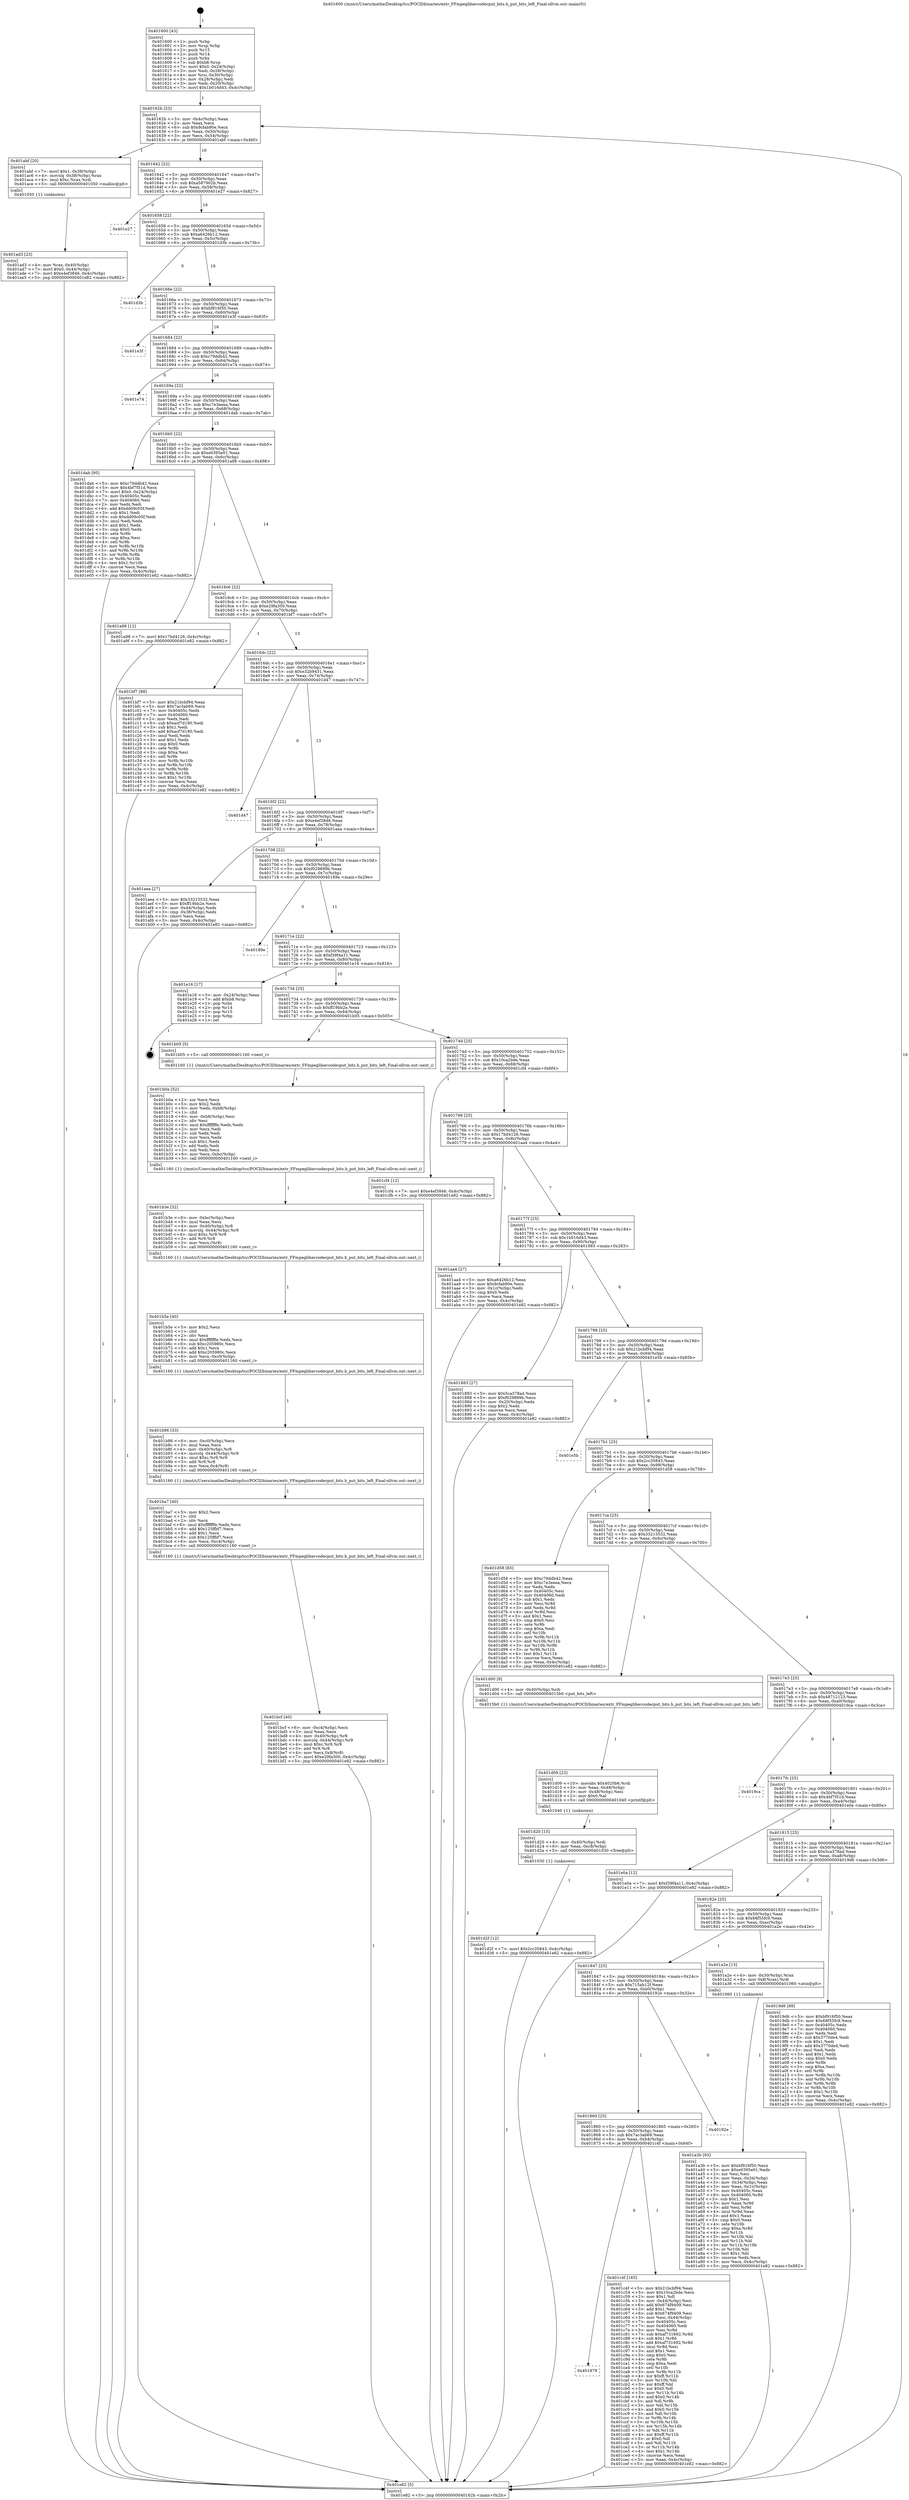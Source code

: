 digraph "0x401600" {
  label = "0x401600 (/mnt/c/Users/mathe/Desktop/tcc/POCII/binaries/extr_FFmpeglibavcodecput_bits.h_put_bits_left_Final-ollvm.out::main(0))"
  labelloc = "t"
  node[shape=record]

  Entry [label="",width=0.3,height=0.3,shape=circle,fillcolor=black,style=filled]
  "0x40162b" [label="{
     0x40162b [23]\l
     | [instrs]\l
     &nbsp;&nbsp;0x40162b \<+3\>: mov -0x4c(%rbp),%eax\l
     &nbsp;&nbsp;0x40162e \<+2\>: mov %eax,%ecx\l
     &nbsp;&nbsp;0x401630 \<+6\>: sub $0x9cfab90e,%ecx\l
     &nbsp;&nbsp;0x401636 \<+3\>: mov %eax,-0x50(%rbp)\l
     &nbsp;&nbsp;0x401639 \<+3\>: mov %ecx,-0x54(%rbp)\l
     &nbsp;&nbsp;0x40163c \<+6\>: je 0000000000401abf \<main+0x4bf\>\l
  }"]
  "0x401abf" [label="{
     0x401abf [20]\l
     | [instrs]\l
     &nbsp;&nbsp;0x401abf \<+7\>: movl $0x1,-0x38(%rbp)\l
     &nbsp;&nbsp;0x401ac6 \<+4\>: movslq -0x38(%rbp),%rax\l
     &nbsp;&nbsp;0x401aca \<+4\>: imul $0xc,%rax,%rdi\l
     &nbsp;&nbsp;0x401ace \<+5\>: call 0000000000401050 \<malloc@plt\>\l
     | [calls]\l
     &nbsp;&nbsp;0x401050 \{1\} (unknown)\l
  }"]
  "0x401642" [label="{
     0x401642 [22]\l
     | [instrs]\l
     &nbsp;&nbsp;0x401642 \<+5\>: jmp 0000000000401647 \<main+0x47\>\l
     &nbsp;&nbsp;0x401647 \<+3\>: mov -0x50(%rbp),%eax\l
     &nbsp;&nbsp;0x40164a \<+5\>: sub $0xa587902b,%eax\l
     &nbsp;&nbsp;0x40164f \<+3\>: mov %eax,-0x58(%rbp)\l
     &nbsp;&nbsp;0x401652 \<+6\>: je 0000000000401e27 \<main+0x827\>\l
  }"]
  Exit [label="",width=0.3,height=0.3,shape=circle,fillcolor=black,style=filled,peripheries=2]
  "0x401e27" [label="{
     0x401e27\l
  }", style=dashed]
  "0x401658" [label="{
     0x401658 [22]\l
     | [instrs]\l
     &nbsp;&nbsp;0x401658 \<+5\>: jmp 000000000040165d \<main+0x5d\>\l
     &nbsp;&nbsp;0x40165d \<+3\>: mov -0x50(%rbp),%eax\l
     &nbsp;&nbsp;0x401660 \<+5\>: sub $0xa6426b12,%eax\l
     &nbsp;&nbsp;0x401665 \<+3\>: mov %eax,-0x5c(%rbp)\l
     &nbsp;&nbsp;0x401668 \<+6\>: je 0000000000401d3b \<main+0x73b\>\l
  }"]
  "0x401d2f" [label="{
     0x401d2f [12]\l
     | [instrs]\l
     &nbsp;&nbsp;0x401d2f \<+7\>: movl $0x2cc35843,-0x4c(%rbp)\l
     &nbsp;&nbsp;0x401d36 \<+5\>: jmp 0000000000401e82 \<main+0x882\>\l
  }"]
  "0x401d3b" [label="{
     0x401d3b\l
  }", style=dashed]
  "0x40166e" [label="{
     0x40166e [22]\l
     | [instrs]\l
     &nbsp;&nbsp;0x40166e \<+5\>: jmp 0000000000401673 \<main+0x73\>\l
     &nbsp;&nbsp;0x401673 \<+3\>: mov -0x50(%rbp),%eax\l
     &nbsp;&nbsp;0x401676 \<+5\>: sub $0xbf916f50,%eax\l
     &nbsp;&nbsp;0x40167b \<+3\>: mov %eax,-0x60(%rbp)\l
     &nbsp;&nbsp;0x40167e \<+6\>: je 0000000000401e3f \<main+0x83f\>\l
  }"]
  "0x401d20" [label="{
     0x401d20 [15]\l
     | [instrs]\l
     &nbsp;&nbsp;0x401d20 \<+4\>: mov -0x40(%rbp),%rdi\l
     &nbsp;&nbsp;0x401d24 \<+6\>: mov %eax,-0xc8(%rbp)\l
     &nbsp;&nbsp;0x401d2a \<+5\>: call 0000000000401030 \<free@plt\>\l
     | [calls]\l
     &nbsp;&nbsp;0x401030 \{1\} (unknown)\l
  }"]
  "0x401e3f" [label="{
     0x401e3f\l
  }", style=dashed]
  "0x401684" [label="{
     0x401684 [22]\l
     | [instrs]\l
     &nbsp;&nbsp;0x401684 \<+5\>: jmp 0000000000401689 \<main+0x89\>\l
     &nbsp;&nbsp;0x401689 \<+3\>: mov -0x50(%rbp),%eax\l
     &nbsp;&nbsp;0x40168c \<+5\>: sub $0xc79ddb42,%eax\l
     &nbsp;&nbsp;0x401691 \<+3\>: mov %eax,-0x64(%rbp)\l
     &nbsp;&nbsp;0x401694 \<+6\>: je 0000000000401e74 \<main+0x874\>\l
  }"]
  "0x401d09" [label="{
     0x401d09 [23]\l
     | [instrs]\l
     &nbsp;&nbsp;0x401d09 \<+10\>: movabs $0x4020b6,%rdi\l
     &nbsp;&nbsp;0x401d13 \<+3\>: mov %eax,-0x48(%rbp)\l
     &nbsp;&nbsp;0x401d16 \<+3\>: mov -0x48(%rbp),%esi\l
     &nbsp;&nbsp;0x401d19 \<+2\>: mov $0x0,%al\l
     &nbsp;&nbsp;0x401d1b \<+5\>: call 0000000000401040 \<printf@plt\>\l
     | [calls]\l
     &nbsp;&nbsp;0x401040 \{1\} (unknown)\l
  }"]
  "0x401e74" [label="{
     0x401e74\l
  }", style=dashed]
  "0x40169a" [label="{
     0x40169a [22]\l
     | [instrs]\l
     &nbsp;&nbsp;0x40169a \<+5\>: jmp 000000000040169f \<main+0x9f\>\l
     &nbsp;&nbsp;0x40169f \<+3\>: mov -0x50(%rbp),%eax\l
     &nbsp;&nbsp;0x4016a2 \<+5\>: sub $0xc7e3eeea,%eax\l
     &nbsp;&nbsp;0x4016a7 \<+3\>: mov %eax,-0x68(%rbp)\l
     &nbsp;&nbsp;0x4016aa \<+6\>: je 0000000000401dab \<main+0x7ab\>\l
  }"]
  "0x401879" [label="{
     0x401879\l
  }", style=dashed]
  "0x401dab" [label="{
     0x401dab [95]\l
     | [instrs]\l
     &nbsp;&nbsp;0x401dab \<+5\>: mov $0xc79ddb42,%eax\l
     &nbsp;&nbsp;0x401db0 \<+5\>: mov $0x4bf7f51d,%ecx\l
     &nbsp;&nbsp;0x401db5 \<+7\>: movl $0x0,-0x24(%rbp)\l
     &nbsp;&nbsp;0x401dbc \<+7\>: mov 0x40405c,%edx\l
     &nbsp;&nbsp;0x401dc3 \<+7\>: mov 0x404060,%esi\l
     &nbsp;&nbsp;0x401dca \<+2\>: mov %edx,%edi\l
     &nbsp;&nbsp;0x401dcc \<+6\>: add $0xdd09c05f,%edi\l
     &nbsp;&nbsp;0x401dd2 \<+3\>: sub $0x1,%edi\l
     &nbsp;&nbsp;0x401dd5 \<+6\>: sub $0xdd09c05f,%edi\l
     &nbsp;&nbsp;0x401ddb \<+3\>: imul %edi,%edx\l
     &nbsp;&nbsp;0x401dde \<+3\>: and $0x1,%edx\l
     &nbsp;&nbsp;0x401de1 \<+3\>: cmp $0x0,%edx\l
     &nbsp;&nbsp;0x401de4 \<+4\>: sete %r8b\l
     &nbsp;&nbsp;0x401de8 \<+3\>: cmp $0xa,%esi\l
     &nbsp;&nbsp;0x401deb \<+4\>: setl %r9b\l
     &nbsp;&nbsp;0x401def \<+3\>: mov %r8b,%r10b\l
     &nbsp;&nbsp;0x401df2 \<+3\>: and %r9b,%r10b\l
     &nbsp;&nbsp;0x401df5 \<+3\>: xor %r9b,%r8b\l
     &nbsp;&nbsp;0x401df8 \<+3\>: or %r8b,%r10b\l
     &nbsp;&nbsp;0x401dfb \<+4\>: test $0x1,%r10b\l
     &nbsp;&nbsp;0x401dff \<+3\>: cmovne %ecx,%eax\l
     &nbsp;&nbsp;0x401e02 \<+3\>: mov %eax,-0x4c(%rbp)\l
     &nbsp;&nbsp;0x401e05 \<+5\>: jmp 0000000000401e82 \<main+0x882\>\l
  }"]
  "0x4016b0" [label="{
     0x4016b0 [22]\l
     | [instrs]\l
     &nbsp;&nbsp;0x4016b0 \<+5\>: jmp 00000000004016b5 \<main+0xb5\>\l
     &nbsp;&nbsp;0x4016b5 \<+3\>: mov -0x50(%rbp),%eax\l
     &nbsp;&nbsp;0x4016b8 \<+5\>: sub $0xe0395e01,%eax\l
     &nbsp;&nbsp;0x4016bd \<+3\>: mov %eax,-0x6c(%rbp)\l
     &nbsp;&nbsp;0x4016c0 \<+6\>: je 0000000000401a98 \<main+0x498\>\l
  }"]
  "0x401c4f" [label="{
     0x401c4f [165]\l
     | [instrs]\l
     &nbsp;&nbsp;0x401c4f \<+5\>: mov $0x21bcbf94,%eax\l
     &nbsp;&nbsp;0x401c54 \<+5\>: mov $0x10ca2bde,%ecx\l
     &nbsp;&nbsp;0x401c59 \<+2\>: mov $0x1,%dl\l
     &nbsp;&nbsp;0x401c5b \<+3\>: mov -0x44(%rbp),%esi\l
     &nbsp;&nbsp;0x401c5e \<+6\>: add $0x674f9409,%esi\l
     &nbsp;&nbsp;0x401c64 \<+3\>: add $0x1,%esi\l
     &nbsp;&nbsp;0x401c67 \<+6\>: sub $0x674f9409,%esi\l
     &nbsp;&nbsp;0x401c6d \<+3\>: mov %esi,-0x44(%rbp)\l
     &nbsp;&nbsp;0x401c70 \<+7\>: mov 0x40405c,%esi\l
     &nbsp;&nbsp;0x401c77 \<+7\>: mov 0x404060,%edi\l
     &nbsp;&nbsp;0x401c7e \<+3\>: mov %esi,%r8d\l
     &nbsp;&nbsp;0x401c81 \<+7\>: sub $0xaf731692,%r8d\l
     &nbsp;&nbsp;0x401c88 \<+4\>: sub $0x1,%r8d\l
     &nbsp;&nbsp;0x401c8c \<+7\>: add $0xaf731692,%r8d\l
     &nbsp;&nbsp;0x401c93 \<+4\>: imul %r8d,%esi\l
     &nbsp;&nbsp;0x401c97 \<+3\>: and $0x1,%esi\l
     &nbsp;&nbsp;0x401c9a \<+3\>: cmp $0x0,%esi\l
     &nbsp;&nbsp;0x401c9d \<+4\>: sete %r9b\l
     &nbsp;&nbsp;0x401ca1 \<+3\>: cmp $0xa,%edi\l
     &nbsp;&nbsp;0x401ca4 \<+4\>: setl %r10b\l
     &nbsp;&nbsp;0x401ca8 \<+3\>: mov %r9b,%r11b\l
     &nbsp;&nbsp;0x401cab \<+4\>: xor $0xff,%r11b\l
     &nbsp;&nbsp;0x401caf \<+3\>: mov %r10b,%bl\l
     &nbsp;&nbsp;0x401cb2 \<+3\>: xor $0xff,%bl\l
     &nbsp;&nbsp;0x401cb5 \<+3\>: xor $0x0,%dl\l
     &nbsp;&nbsp;0x401cb8 \<+3\>: mov %r11b,%r14b\l
     &nbsp;&nbsp;0x401cbb \<+4\>: and $0x0,%r14b\l
     &nbsp;&nbsp;0x401cbf \<+3\>: and %dl,%r9b\l
     &nbsp;&nbsp;0x401cc2 \<+3\>: mov %bl,%r15b\l
     &nbsp;&nbsp;0x401cc5 \<+4\>: and $0x0,%r15b\l
     &nbsp;&nbsp;0x401cc9 \<+3\>: and %dl,%r10b\l
     &nbsp;&nbsp;0x401ccc \<+3\>: or %r9b,%r14b\l
     &nbsp;&nbsp;0x401ccf \<+3\>: or %r10b,%r15b\l
     &nbsp;&nbsp;0x401cd2 \<+3\>: xor %r15b,%r14b\l
     &nbsp;&nbsp;0x401cd5 \<+3\>: or %bl,%r11b\l
     &nbsp;&nbsp;0x401cd8 \<+4\>: xor $0xff,%r11b\l
     &nbsp;&nbsp;0x401cdc \<+3\>: or $0x0,%dl\l
     &nbsp;&nbsp;0x401cdf \<+3\>: and %dl,%r11b\l
     &nbsp;&nbsp;0x401ce2 \<+3\>: or %r11b,%r14b\l
     &nbsp;&nbsp;0x401ce5 \<+4\>: test $0x1,%r14b\l
     &nbsp;&nbsp;0x401ce9 \<+3\>: cmovne %ecx,%eax\l
     &nbsp;&nbsp;0x401cec \<+3\>: mov %eax,-0x4c(%rbp)\l
     &nbsp;&nbsp;0x401cef \<+5\>: jmp 0000000000401e82 \<main+0x882\>\l
  }"]
  "0x401a98" [label="{
     0x401a98 [12]\l
     | [instrs]\l
     &nbsp;&nbsp;0x401a98 \<+7\>: movl $0x17bd4126,-0x4c(%rbp)\l
     &nbsp;&nbsp;0x401a9f \<+5\>: jmp 0000000000401e82 \<main+0x882\>\l
  }"]
  "0x4016c6" [label="{
     0x4016c6 [22]\l
     | [instrs]\l
     &nbsp;&nbsp;0x4016c6 \<+5\>: jmp 00000000004016cb \<main+0xcb\>\l
     &nbsp;&nbsp;0x4016cb \<+3\>: mov -0x50(%rbp),%eax\l
     &nbsp;&nbsp;0x4016ce \<+5\>: sub $0xe29fa300,%eax\l
     &nbsp;&nbsp;0x4016d3 \<+3\>: mov %eax,-0x70(%rbp)\l
     &nbsp;&nbsp;0x4016d6 \<+6\>: je 0000000000401bf7 \<main+0x5f7\>\l
  }"]
  "0x401860" [label="{
     0x401860 [25]\l
     | [instrs]\l
     &nbsp;&nbsp;0x401860 \<+5\>: jmp 0000000000401865 \<main+0x265\>\l
     &nbsp;&nbsp;0x401865 \<+3\>: mov -0x50(%rbp),%eax\l
     &nbsp;&nbsp;0x401868 \<+5\>: sub $0x7ac3ab69,%eax\l
     &nbsp;&nbsp;0x40186d \<+6\>: mov %eax,-0xb4(%rbp)\l
     &nbsp;&nbsp;0x401873 \<+6\>: je 0000000000401c4f \<main+0x64f\>\l
  }"]
  "0x401bf7" [label="{
     0x401bf7 [88]\l
     | [instrs]\l
     &nbsp;&nbsp;0x401bf7 \<+5\>: mov $0x21bcbf94,%eax\l
     &nbsp;&nbsp;0x401bfc \<+5\>: mov $0x7ac3ab69,%ecx\l
     &nbsp;&nbsp;0x401c01 \<+7\>: mov 0x40405c,%edx\l
     &nbsp;&nbsp;0x401c08 \<+7\>: mov 0x404060,%esi\l
     &nbsp;&nbsp;0x401c0f \<+2\>: mov %edx,%edi\l
     &nbsp;&nbsp;0x401c11 \<+6\>: sub $0xacf7d180,%edi\l
     &nbsp;&nbsp;0x401c17 \<+3\>: sub $0x1,%edi\l
     &nbsp;&nbsp;0x401c1a \<+6\>: add $0xacf7d180,%edi\l
     &nbsp;&nbsp;0x401c20 \<+3\>: imul %edi,%edx\l
     &nbsp;&nbsp;0x401c23 \<+3\>: and $0x1,%edx\l
     &nbsp;&nbsp;0x401c26 \<+3\>: cmp $0x0,%edx\l
     &nbsp;&nbsp;0x401c29 \<+4\>: sete %r8b\l
     &nbsp;&nbsp;0x401c2d \<+3\>: cmp $0xa,%esi\l
     &nbsp;&nbsp;0x401c30 \<+4\>: setl %r9b\l
     &nbsp;&nbsp;0x401c34 \<+3\>: mov %r8b,%r10b\l
     &nbsp;&nbsp;0x401c37 \<+3\>: and %r9b,%r10b\l
     &nbsp;&nbsp;0x401c3a \<+3\>: xor %r9b,%r8b\l
     &nbsp;&nbsp;0x401c3d \<+3\>: or %r8b,%r10b\l
     &nbsp;&nbsp;0x401c40 \<+4\>: test $0x1,%r10b\l
     &nbsp;&nbsp;0x401c44 \<+3\>: cmovne %ecx,%eax\l
     &nbsp;&nbsp;0x401c47 \<+3\>: mov %eax,-0x4c(%rbp)\l
     &nbsp;&nbsp;0x401c4a \<+5\>: jmp 0000000000401e82 \<main+0x882\>\l
  }"]
  "0x4016dc" [label="{
     0x4016dc [22]\l
     | [instrs]\l
     &nbsp;&nbsp;0x4016dc \<+5\>: jmp 00000000004016e1 \<main+0xe1\>\l
     &nbsp;&nbsp;0x4016e1 \<+3\>: mov -0x50(%rbp),%eax\l
     &nbsp;&nbsp;0x4016e4 \<+5\>: sub $0xe32b9431,%eax\l
     &nbsp;&nbsp;0x4016e9 \<+3\>: mov %eax,-0x74(%rbp)\l
     &nbsp;&nbsp;0x4016ec \<+6\>: je 0000000000401d47 \<main+0x747\>\l
  }"]
  "0x40192e" [label="{
     0x40192e\l
  }", style=dashed]
  "0x401d47" [label="{
     0x401d47\l
  }", style=dashed]
  "0x4016f2" [label="{
     0x4016f2 [22]\l
     | [instrs]\l
     &nbsp;&nbsp;0x4016f2 \<+5\>: jmp 00000000004016f7 \<main+0xf7\>\l
     &nbsp;&nbsp;0x4016f7 \<+3\>: mov -0x50(%rbp),%eax\l
     &nbsp;&nbsp;0x4016fa \<+5\>: sub $0xe4ef3846,%eax\l
     &nbsp;&nbsp;0x4016ff \<+3\>: mov %eax,-0x78(%rbp)\l
     &nbsp;&nbsp;0x401702 \<+6\>: je 0000000000401aea \<main+0x4ea\>\l
  }"]
  "0x401bcf" [label="{
     0x401bcf [40]\l
     | [instrs]\l
     &nbsp;&nbsp;0x401bcf \<+6\>: mov -0xc4(%rbp),%ecx\l
     &nbsp;&nbsp;0x401bd5 \<+3\>: imul %eax,%ecx\l
     &nbsp;&nbsp;0x401bd8 \<+4\>: mov -0x40(%rbp),%r8\l
     &nbsp;&nbsp;0x401bdc \<+4\>: movslq -0x44(%rbp),%r9\l
     &nbsp;&nbsp;0x401be0 \<+4\>: imul $0xc,%r9,%r9\l
     &nbsp;&nbsp;0x401be4 \<+3\>: add %r9,%r8\l
     &nbsp;&nbsp;0x401be7 \<+4\>: mov %ecx,0x8(%r8)\l
     &nbsp;&nbsp;0x401beb \<+7\>: movl $0xe29fa300,-0x4c(%rbp)\l
     &nbsp;&nbsp;0x401bf2 \<+5\>: jmp 0000000000401e82 \<main+0x882\>\l
  }"]
  "0x401aea" [label="{
     0x401aea [27]\l
     | [instrs]\l
     &nbsp;&nbsp;0x401aea \<+5\>: mov $0x33215532,%eax\l
     &nbsp;&nbsp;0x401aef \<+5\>: mov $0xff19bb2e,%ecx\l
     &nbsp;&nbsp;0x401af4 \<+3\>: mov -0x44(%rbp),%edx\l
     &nbsp;&nbsp;0x401af7 \<+3\>: cmp -0x38(%rbp),%edx\l
     &nbsp;&nbsp;0x401afa \<+3\>: cmovl %ecx,%eax\l
     &nbsp;&nbsp;0x401afd \<+3\>: mov %eax,-0x4c(%rbp)\l
     &nbsp;&nbsp;0x401b00 \<+5\>: jmp 0000000000401e82 \<main+0x882\>\l
  }"]
  "0x401708" [label="{
     0x401708 [22]\l
     | [instrs]\l
     &nbsp;&nbsp;0x401708 \<+5\>: jmp 000000000040170d \<main+0x10d\>\l
     &nbsp;&nbsp;0x40170d \<+3\>: mov -0x50(%rbp),%eax\l
     &nbsp;&nbsp;0x401710 \<+5\>: sub $0xf029899b,%eax\l
     &nbsp;&nbsp;0x401715 \<+3\>: mov %eax,-0x7c(%rbp)\l
     &nbsp;&nbsp;0x401718 \<+6\>: je 000000000040189e \<main+0x29e\>\l
  }"]
  "0x401ba7" [label="{
     0x401ba7 [40]\l
     | [instrs]\l
     &nbsp;&nbsp;0x401ba7 \<+5\>: mov $0x2,%ecx\l
     &nbsp;&nbsp;0x401bac \<+1\>: cltd\l
     &nbsp;&nbsp;0x401bad \<+2\>: idiv %ecx\l
     &nbsp;&nbsp;0x401baf \<+6\>: imul $0xfffffffe,%edx,%ecx\l
     &nbsp;&nbsp;0x401bb5 \<+6\>: add $0x125ffbf7,%ecx\l
     &nbsp;&nbsp;0x401bbb \<+3\>: add $0x1,%ecx\l
     &nbsp;&nbsp;0x401bbe \<+6\>: sub $0x125ffbf7,%ecx\l
     &nbsp;&nbsp;0x401bc4 \<+6\>: mov %ecx,-0xc4(%rbp)\l
     &nbsp;&nbsp;0x401bca \<+5\>: call 0000000000401160 \<next_i\>\l
     | [calls]\l
     &nbsp;&nbsp;0x401160 \{1\} (/mnt/c/Users/mathe/Desktop/tcc/POCII/binaries/extr_FFmpeglibavcodecput_bits.h_put_bits_left_Final-ollvm.out::next_i)\l
  }"]
  "0x40189e" [label="{
     0x40189e\l
  }", style=dashed]
  "0x40171e" [label="{
     0x40171e [22]\l
     | [instrs]\l
     &nbsp;&nbsp;0x40171e \<+5\>: jmp 0000000000401723 \<main+0x123\>\l
     &nbsp;&nbsp;0x401723 \<+3\>: mov -0x50(%rbp),%eax\l
     &nbsp;&nbsp;0x401726 \<+5\>: sub $0xf39f4a11,%eax\l
     &nbsp;&nbsp;0x40172b \<+3\>: mov %eax,-0x80(%rbp)\l
     &nbsp;&nbsp;0x40172e \<+6\>: je 0000000000401e16 \<main+0x816\>\l
  }"]
  "0x401b86" [label="{
     0x401b86 [33]\l
     | [instrs]\l
     &nbsp;&nbsp;0x401b86 \<+6\>: mov -0xc0(%rbp),%ecx\l
     &nbsp;&nbsp;0x401b8c \<+3\>: imul %eax,%ecx\l
     &nbsp;&nbsp;0x401b8f \<+4\>: mov -0x40(%rbp),%r8\l
     &nbsp;&nbsp;0x401b93 \<+4\>: movslq -0x44(%rbp),%r9\l
     &nbsp;&nbsp;0x401b97 \<+4\>: imul $0xc,%r9,%r9\l
     &nbsp;&nbsp;0x401b9b \<+3\>: add %r9,%r8\l
     &nbsp;&nbsp;0x401b9e \<+4\>: mov %ecx,0x4(%r8)\l
     &nbsp;&nbsp;0x401ba2 \<+5\>: call 0000000000401160 \<next_i\>\l
     | [calls]\l
     &nbsp;&nbsp;0x401160 \{1\} (/mnt/c/Users/mathe/Desktop/tcc/POCII/binaries/extr_FFmpeglibavcodecput_bits.h_put_bits_left_Final-ollvm.out::next_i)\l
  }"]
  "0x401e16" [label="{
     0x401e16 [17]\l
     | [instrs]\l
     &nbsp;&nbsp;0x401e16 \<+3\>: mov -0x24(%rbp),%eax\l
     &nbsp;&nbsp;0x401e19 \<+7\>: add $0xb8,%rsp\l
     &nbsp;&nbsp;0x401e20 \<+1\>: pop %rbx\l
     &nbsp;&nbsp;0x401e21 \<+2\>: pop %r14\l
     &nbsp;&nbsp;0x401e23 \<+2\>: pop %r15\l
     &nbsp;&nbsp;0x401e25 \<+1\>: pop %rbp\l
     &nbsp;&nbsp;0x401e26 \<+1\>: ret\l
  }"]
  "0x401734" [label="{
     0x401734 [25]\l
     | [instrs]\l
     &nbsp;&nbsp;0x401734 \<+5\>: jmp 0000000000401739 \<main+0x139\>\l
     &nbsp;&nbsp;0x401739 \<+3\>: mov -0x50(%rbp),%eax\l
     &nbsp;&nbsp;0x40173c \<+5\>: sub $0xff19bb2e,%eax\l
     &nbsp;&nbsp;0x401741 \<+6\>: mov %eax,-0x84(%rbp)\l
     &nbsp;&nbsp;0x401747 \<+6\>: je 0000000000401b05 \<main+0x505\>\l
  }"]
  "0x401b5e" [label="{
     0x401b5e [40]\l
     | [instrs]\l
     &nbsp;&nbsp;0x401b5e \<+5\>: mov $0x2,%ecx\l
     &nbsp;&nbsp;0x401b63 \<+1\>: cltd\l
     &nbsp;&nbsp;0x401b64 \<+2\>: idiv %ecx\l
     &nbsp;&nbsp;0x401b66 \<+6\>: imul $0xfffffffe,%edx,%ecx\l
     &nbsp;&nbsp;0x401b6c \<+6\>: sub $0xc205980c,%ecx\l
     &nbsp;&nbsp;0x401b72 \<+3\>: add $0x1,%ecx\l
     &nbsp;&nbsp;0x401b75 \<+6\>: add $0xc205980c,%ecx\l
     &nbsp;&nbsp;0x401b7b \<+6\>: mov %ecx,-0xc0(%rbp)\l
     &nbsp;&nbsp;0x401b81 \<+5\>: call 0000000000401160 \<next_i\>\l
     | [calls]\l
     &nbsp;&nbsp;0x401160 \{1\} (/mnt/c/Users/mathe/Desktop/tcc/POCII/binaries/extr_FFmpeglibavcodecput_bits.h_put_bits_left_Final-ollvm.out::next_i)\l
  }"]
  "0x401b05" [label="{
     0x401b05 [5]\l
     | [instrs]\l
     &nbsp;&nbsp;0x401b05 \<+5\>: call 0000000000401160 \<next_i\>\l
     | [calls]\l
     &nbsp;&nbsp;0x401160 \{1\} (/mnt/c/Users/mathe/Desktop/tcc/POCII/binaries/extr_FFmpeglibavcodecput_bits.h_put_bits_left_Final-ollvm.out::next_i)\l
  }"]
  "0x40174d" [label="{
     0x40174d [25]\l
     | [instrs]\l
     &nbsp;&nbsp;0x40174d \<+5\>: jmp 0000000000401752 \<main+0x152\>\l
     &nbsp;&nbsp;0x401752 \<+3\>: mov -0x50(%rbp),%eax\l
     &nbsp;&nbsp;0x401755 \<+5\>: sub $0x10ca2bde,%eax\l
     &nbsp;&nbsp;0x40175a \<+6\>: mov %eax,-0x88(%rbp)\l
     &nbsp;&nbsp;0x401760 \<+6\>: je 0000000000401cf4 \<main+0x6f4\>\l
  }"]
  "0x401b3e" [label="{
     0x401b3e [32]\l
     | [instrs]\l
     &nbsp;&nbsp;0x401b3e \<+6\>: mov -0xbc(%rbp),%ecx\l
     &nbsp;&nbsp;0x401b44 \<+3\>: imul %eax,%ecx\l
     &nbsp;&nbsp;0x401b47 \<+4\>: mov -0x40(%rbp),%r8\l
     &nbsp;&nbsp;0x401b4b \<+4\>: movslq -0x44(%rbp),%r9\l
     &nbsp;&nbsp;0x401b4f \<+4\>: imul $0xc,%r9,%r9\l
     &nbsp;&nbsp;0x401b53 \<+3\>: add %r9,%r8\l
     &nbsp;&nbsp;0x401b56 \<+3\>: mov %ecx,(%r8)\l
     &nbsp;&nbsp;0x401b59 \<+5\>: call 0000000000401160 \<next_i\>\l
     | [calls]\l
     &nbsp;&nbsp;0x401160 \{1\} (/mnt/c/Users/mathe/Desktop/tcc/POCII/binaries/extr_FFmpeglibavcodecput_bits.h_put_bits_left_Final-ollvm.out::next_i)\l
  }"]
  "0x401cf4" [label="{
     0x401cf4 [12]\l
     | [instrs]\l
     &nbsp;&nbsp;0x401cf4 \<+7\>: movl $0xe4ef3846,-0x4c(%rbp)\l
     &nbsp;&nbsp;0x401cfb \<+5\>: jmp 0000000000401e82 \<main+0x882\>\l
  }"]
  "0x401766" [label="{
     0x401766 [25]\l
     | [instrs]\l
     &nbsp;&nbsp;0x401766 \<+5\>: jmp 000000000040176b \<main+0x16b\>\l
     &nbsp;&nbsp;0x40176b \<+3\>: mov -0x50(%rbp),%eax\l
     &nbsp;&nbsp;0x40176e \<+5\>: sub $0x17bd4126,%eax\l
     &nbsp;&nbsp;0x401773 \<+6\>: mov %eax,-0x8c(%rbp)\l
     &nbsp;&nbsp;0x401779 \<+6\>: je 0000000000401aa4 \<main+0x4a4\>\l
  }"]
  "0x401b0a" [label="{
     0x401b0a [52]\l
     | [instrs]\l
     &nbsp;&nbsp;0x401b0a \<+2\>: xor %ecx,%ecx\l
     &nbsp;&nbsp;0x401b0c \<+5\>: mov $0x2,%edx\l
     &nbsp;&nbsp;0x401b11 \<+6\>: mov %edx,-0xb8(%rbp)\l
     &nbsp;&nbsp;0x401b17 \<+1\>: cltd\l
     &nbsp;&nbsp;0x401b18 \<+6\>: mov -0xb8(%rbp),%esi\l
     &nbsp;&nbsp;0x401b1e \<+2\>: idiv %esi\l
     &nbsp;&nbsp;0x401b20 \<+6\>: imul $0xfffffffe,%edx,%edx\l
     &nbsp;&nbsp;0x401b26 \<+2\>: mov %ecx,%edi\l
     &nbsp;&nbsp;0x401b28 \<+2\>: sub %edx,%edi\l
     &nbsp;&nbsp;0x401b2a \<+2\>: mov %ecx,%edx\l
     &nbsp;&nbsp;0x401b2c \<+3\>: sub $0x1,%edx\l
     &nbsp;&nbsp;0x401b2f \<+2\>: add %edx,%edi\l
     &nbsp;&nbsp;0x401b31 \<+2\>: sub %edi,%ecx\l
     &nbsp;&nbsp;0x401b33 \<+6\>: mov %ecx,-0xbc(%rbp)\l
     &nbsp;&nbsp;0x401b39 \<+5\>: call 0000000000401160 \<next_i\>\l
     | [calls]\l
     &nbsp;&nbsp;0x401160 \{1\} (/mnt/c/Users/mathe/Desktop/tcc/POCII/binaries/extr_FFmpeglibavcodecput_bits.h_put_bits_left_Final-ollvm.out::next_i)\l
  }"]
  "0x401aa4" [label="{
     0x401aa4 [27]\l
     | [instrs]\l
     &nbsp;&nbsp;0x401aa4 \<+5\>: mov $0xa6426b12,%eax\l
     &nbsp;&nbsp;0x401aa9 \<+5\>: mov $0x9cfab90e,%ecx\l
     &nbsp;&nbsp;0x401aae \<+3\>: mov -0x1c(%rbp),%edx\l
     &nbsp;&nbsp;0x401ab1 \<+3\>: cmp $0x0,%edx\l
     &nbsp;&nbsp;0x401ab4 \<+3\>: cmove %ecx,%eax\l
     &nbsp;&nbsp;0x401ab7 \<+3\>: mov %eax,-0x4c(%rbp)\l
     &nbsp;&nbsp;0x401aba \<+5\>: jmp 0000000000401e82 \<main+0x882\>\l
  }"]
  "0x40177f" [label="{
     0x40177f [25]\l
     | [instrs]\l
     &nbsp;&nbsp;0x40177f \<+5\>: jmp 0000000000401784 \<main+0x184\>\l
     &nbsp;&nbsp;0x401784 \<+3\>: mov -0x50(%rbp),%eax\l
     &nbsp;&nbsp;0x401787 \<+5\>: sub $0x1b016d43,%eax\l
     &nbsp;&nbsp;0x40178c \<+6\>: mov %eax,-0x90(%rbp)\l
     &nbsp;&nbsp;0x401792 \<+6\>: je 0000000000401883 \<main+0x283\>\l
  }"]
  "0x401ad3" [label="{
     0x401ad3 [23]\l
     | [instrs]\l
     &nbsp;&nbsp;0x401ad3 \<+4\>: mov %rax,-0x40(%rbp)\l
     &nbsp;&nbsp;0x401ad7 \<+7\>: movl $0x0,-0x44(%rbp)\l
     &nbsp;&nbsp;0x401ade \<+7\>: movl $0xe4ef3846,-0x4c(%rbp)\l
     &nbsp;&nbsp;0x401ae5 \<+5\>: jmp 0000000000401e82 \<main+0x882\>\l
  }"]
  "0x401883" [label="{
     0x401883 [27]\l
     | [instrs]\l
     &nbsp;&nbsp;0x401883 \<+5\>: mov $0x5ca378ad,%eax\l
     &nbsp;&nbsp;0x401888 \<+5\>: mov $0xf029899b,%ecx\l
     &nbsp;&nbsp;0x40188d \<+3\>: mov -0x20(%rbp),%edx\l
     &nbsp;&nbsp;0x401890 \<+3\>: cmp $0x2,%edx\l
     &nbsp;&nbsp;0x401893 \<+3\>: cmovne %ecx,%eax\l
     &nbsp;&nbsp;0x401896 \<+3\>: mov %eax,-0x4c(%rbp)\l
     &nbsp;&nbsp;0x401899 \<+5\>: jmp 0000000000401e82 \<main+0x882\>\l
  }"]
  "0x401798" [label="{
     0x401798 [25]\l
     | [instrs]\l
     &nbsp;&nbsp;0x401798 \<+5\>: jmp 000000000040179d \<main+0x19d\>\l
     &nbsp;&nbsp;0x40179d \<+3\>: mov -0x50(%rbp),%eax\l
     &nbsp;&nbsp;0x4017a0 \<+5\>: sub $0x21bcbf94,%eax\l
     &nbsp;&nbsp;0x4017a5 \<+6\>: mov %eax,-0x94(%rbp)\l
     &nbsp;&nbsp;0x4017ab \<+6\>: je 0000000000401e5b \<main+0x85b\>\l
  }"]
  "0x401e82" [label="{
     0x401e82 [5]\l
     | [instrs]\l
     &nbsp;&nbsp;0x401e82 \<+5\>: jmp 000000000040162b \<main+0x2b\>\l
  }"]
  "0x401600" [label="{
     0x401600 [43]\l
     | [instrs]\l
     &nbsp;&nbsp;0x401600 \<+1\>: push %rbp\l
     &nbsp;&nbsp;0x401601 \<+3\>: mov %rsp,%rbp\l
     &nbsp;&nbsp;0x401604 \<+2\>: push %r15\l
     &nbsp;&nbsp;0x401606 \<+2\>: push %r14\l
     &nbsp;&nbsp;0x401608 \<+1\>: push %rbx\l
     &nbsp;&nbsp;0x401609 \<+7\>: sub $0xb8,%rsp\l
     &nbsp;&nbsp;0x401610 \<+7\>: movl $0x0,-0x24(%rbp)\l
     &nbsp;&nbsp;0x401617 \<+3\>: mov %edi,-0x28(%rbp)\l
     &nbsp;&nbsp;0x40161a \<+4\>: mov %rsi,-0x30(%rbp)\l
     &nbsp;&nbsp;0x40161e \<+3\>: mov -0x28(%rbp),%edi\l
     &nbsp;&nbsp;0x401621 \<+3\>: mov %edi,-0x20(%rbp)\l
     &nbsp;&nbsp;0x401624 \<+7\>: movl $0x1b016d43,-0x4c(%rbp)\l
  }"]
  "0x401a3b" [label="{
     0x401a3b [93]\l
     | [instrs]\l
     &nbsp;&nbsp;0x401a3b \<+5\>: mov $0xbf916f50,%ecx\l
     &nbsp;&nbsp;0x401a40 \<+5\>: mov $0xe0395e01,%edx\l
     &nbsp;&nbsp;0x401a45 \<+2\>: xor %esi,%esi\l
     &nbsp;&nbsp;0x401a47 \<+3\>: mov %eax,-0x34(%rbp)\l
     &nbsp;&nbsp;0x401a4a \<+3\>: mov -0x34(%rbp),%eax\l
     &nbsp;&nbsp;0x401a4d \<+3\>: mov %eax,-0x1c(%rbp)\l
     &nbsp;&nbsp;0x401a50 \<+7\>: mov 0x40405c,%eax\l
     &nbsp;&nbsp;0x401a57 \<+8\>: mov 0x404060,%r8d\l
     &nbsp;&nbsp;0x401a5f \<+3\>: sub $0x1,%esi\l
     &nbsp;&nbsp;0x401a62 \<+3\>: mov %eax,%r9d\l
     &nbsp;&nbsp;0x401a65 \<+3\>: add %esi,%r9d\l
     &nbsp;&nbsp;0x401a68 \<+4\>: imul %r9d,%eax\l
     &nbsp;&nbsp;0x401a6c \<+3\>: and $0x1,%eax\l
     &nbsp;&nbsp;0x401a6f \<+3\>: cmp $0x0,%eax\l
     &nbsp;&nbsp;0x401a72 \<+4\>: sete %r10b\l
     &nbsp;&nbsp;0x401a76 \<+4\>: cmp $0xa,%r8d\l
     &nbsp;&nbsp;0x401a7a \<+4\>: setl %r11b\l
     &nbsp;&nbsp;0x401a7e \<+3\>: mov %r10b,%bl\l
     &nbsp;&nbsp;0x401a81 \<+3\>: and %r11b,%bl\l
     &nbsp;&nbsp;0x401a84 \<+3\>: xor %r11b,%r10b\l
     &nbsp;&nbsp;0x401a87 \<+3\>: or %r10b,%bl\l
     &nbsp;&nbsp;0x401a8a \<+3\>: test $0x1,%bl\l
     &nbsp;&nbsp;0x401a8d \<+3\>: cmovne %edx,%ecx\l
     &nbsp;&nbsp;0x401a90 \<+3\>: mov %ecx,-0x4c(%rbp)\l
     &nbsp;&nbsp;0x401a93 \<+5\>: jmp 0000000000401e82 \<main+0x882\>\l
  }"]
  "0x401e5b" [label="{
     0x401e5b\l
  }", style=dashed]
  "0x4017b1" [label="{
     0x4017b1 [25]\l
     | [instrs]\l
     &nbsp;&nbsp;0x4017b1 \<+5\>: jmp 00000000004017b6 \<main+0x1b6\>\l
     &nbsp;&nbsp;0x4017b6 \<+3\>: mov -0x50(%rbp),%eax\l
     &nbsp;&nbsp;0x4017b9 \<+5\>: sub $0x2cc35843,%eax\l
     &nbsp;&nbsp;0x4017be \<+6\>: mov %eax,-0x98(%rbp)\l
     &nbsp;&nbsp;0x4017c4 \<+6\>: je 0000000000401d58 \<main+0x758\>\l
  }"]
  "0x401847" [label="{
     0x401847 [25]\l
     | [instrs]\l
     &nbsp;&nbsp;0x401847 \<+5\>: jmp 000000000040184c \<main+0x24c\>\l
     &nbsp;&nbsp;0x40184c \<+3\>: mov -0x50(%rbp),%eax\l
     &nbsp;&nbsp;0x40184f \<+5\>: sub $0x715ab12f,%eax\l
     &nbsp;&nbsp;0x401854 \<+6\>: mov %eax,-0xb0(%rbp)\l
     &nbsp;&nbsp;0x40185a \<+6\>: je 000000000040192e \<main+0x32e\>\l
  }"]
  "0x401d58" [label="{
     0x401d58 [83]\l
     | [instrs]\l
     &nbsp;&nbsp;0x401d58 \<+5\>: mov $0xc79ddb42,%eax\l
     &nbsp;&nbsp;0x401d5d \<+5\>: mov $0xc7e3eeea,%ecx\l
     &nbsp;&nbsp;0x401d62 \<+2\>: xor %edx,%edx\l
     &nbsp;&nbsp;0x401d64 \<+7\>: mov 0x40405c,%esi\l
     &nbsp;&nbsp;0x401d6b \<+7\>: mov 0x404060,%edi\l
     &nbsp;&nbsp;0x401d72 \<+3\>: sub $0x1,%edx\l
     &nbsp;&nbsp;0x401d75 \<+3\>: mov %esi,%r8d\l
     &nbsp;&nbsp;0x401d78 \<+3\>: add %edx,%r8d\l
     &nbsp;&nbsp;0x401d7b \<+4\>: imul %r8d,%esi\l
     &nbsp;&nbsp;0x401d7f \<+3\>: and $0x1,%esi\l
     &nbsp;&nbsp;0x401d82 \<+3\>: cmp $0x0,%esi\l
     &nbsp;&nbsp;0x401d85 \<+4\>: sete %r9b\l
     &nbsp;&nbsp;0x401d89 \<+3\>: cmp $0xa,%edi\l
     &nbsp;&nbsp;0x401d8c \<+4\>: setl %r10b\l
     &nbsp;&nbsp;0x401d90 \<+3\>: mov %r9b,%r11b\l
     &nbsp;&nbsp;0x401d93 \<+3\>: and %r10b,%r11b\l
     &nbsp;&nbsp;0x401d96 \<+3\>: xor %r10b,%r9b\l
     &nbsp;&nbsp;0x401d99 \<+3\>: or %r9b,%r11b\l
     &nbsp;&nbsp;0x401d9c \<+4\>: test $0x1,%r11b\l
     &nbsp;&nbsp;0x401da0 \<+3\>: cmovne %ecx,%eax\l
     &nbsp;&nbsp;0x401da3 \<+3\>: mov %eax,-0x4c(%rbp)\l
     &nbsp;&nbsp;0x401da6 \<+5\>: jmp 0000000000401e82 \<main+0x882\>\l
  }"]
  "0x4017ca" [label="{
     0x4017ca [25]\l
     | [instrs]\l
     &nbsp;&nbsp;0x4017ca \<+5\>: jmp 00000000004017cf \<main+0x1cf\>\l
     &nbsp;&nbsp;0x4017cf \<+3\>: mov -0x50(%rbp),%eax\l
     &nbsp;&nbsp;0x4017d2 \<+5\>: sub $0x33215532,%eax\l
     &nbsp;&nbsp;0x4017d7 \<+6\>: mov %eax,-0x9c(%rbp)\l
     &nbsp;&nbsp;0x4017dd \<+6\>: je 0000000000401d00 \<main+0x700\>\l
  }"]
  "0x401a2e" [label="{
     0x401a2e [13]\l
     | [instrs]\l
     &nbsp;&nbsp;0x401a2e \<+4\>: mov -0x30(%rbp),%rax\l
     &nbsp;&nbsp;0x401a32 \<+4\>: mov 0x8(%rax),%rdi\l
     &nbsp;&nbsp;0x401a36 \<+5\>: call 0000000000401060 \<atoi@plt\>\l
     | [calls]\l
     &nbsp;&nbsp;0x401060 \{1\} (unknown)\l
  }"]
  "0x401d00" [label="{
     0x401d00 [9]\l
     | [instrs]\l
     &nbsp;&nbsp;0x401d00 \<+4\>: mov -0x40(%rbp),%rdi\l
     &nbsp;&nbsp;0x401d04 \<+5\>: call 00000000004015b0 \<put_bits_left\>\l
     | [calls]\l
     &nbsp;&nbsp;0x4015b0 \{1\} (/mnt/c/Users/mathe/Desktop/tcc/POCII/binaries/extr_FFmpeglibavcodecput_bits.h_put_bits_left_Final-ollvm.out::put_bits_left)\l
  }"]
  "0x4017e3" [label="{
     0x4017e3 [25]\l
     | [instrs]\l
     &nbsp;&nbsp;0x4017e3 \<+5\>: jmp 00000000004017e8 \<main+0x1e8\>\l
     &nbsp;&nbsp;0x4017e8 \<+3\>: mov -0x50(%rbp),%eax\l
     &nbsp;&nbsp;0x4017eb \<+5\>: sub $0x48712123,%eax\l
     &nbsp;&nbsp;0x4017f0 \<+6\>: mov %eax,-0xa0(%rbp)\l
     &nbsp;&nbsp;0x4017f6 \<+6\>: je 00000000004019ca \<main+0x3ca\>\l
  }"]
  "0x40182e" [label="{
     0x40182e [25]\l
     | [instrs]\l
     &nbsp;&nbsp;0x40182e \<+5\>: jmp 0000000000401833 \<main+0x233\>\l
     &nbsp;&nbsp;0x401833 \<+3\>: mov -0x50(%rbp),%eax\l
     &nbsp;&nbsp;0x401836 \<+5\>: sub $0x68f55fc9,%eax\l
     &nbsp;&nbsp;0x40183b \<+6\>: mov %eax,-0xac(%rbp)\l
     &nbsp;&nbsp;0x401841 \<+6\>: je 0000000000401a2e \<main+0x42e\>\l
  }"]
  "0x4019ca" [label="{
     0x4019ca\l
  }", style=dashed]
  "0x4017fc" [label="{
     0x4017fc [25]\l
     | [instrs]\l
     &nbsp;&nbsp;0x4017fc \<+5\>: jmp 0000000000401801 \<main+0x201\>\l
     &nbsp;&nbsp;0x401801 \<+3\>: mov -0x50(%rbp),%eax\l
     &nbsp;&nbsp;0x401804 \<+5\>: sub $0x4bf7f51d,%eax\l
     &nbsp;&nbsp;0x401809 \<+6\>: mov %eax,-0xa4(%rbp)\l
     &nbsp;&nbsp;0x40180f \<+6\>: je 0000000000401e0a \<main+0x80a\>\l
  }"]
  "0x4019d6" [label="{
     0x4019d6 [88]\l
     | [instrs]\l
     &nbsp;&nbsp;0x4019d6 \<+5\>: mov $0xbf916f50,%eax\l
     &nbsp;&nbsp;0x4019db \<+5\>: mov $0x68f55fc9,%ecx\l
     &nbsp;&nbsp;0x4019e0 \<+7\>: mov 0x40405c,%edx\l
     &nbsp;&nbsp;0x4019e7 \<+7\>: mov 0x404060,%esi\l
     &nbsp;&nbsp;0x4019ee \<+2\>: mov %edx,%edi\l
     &nbsp;&nbsp;0x4019f0 \<+6\>: sub $0x3770de4,%edi\l
     &nbsp;&nbsp;0x4019f6 \<+3\>: sub $0x1,%edi\l
     &nbsp;&nbsp;0x4019f9 \<+6\>: add $0x3770de4,%edi\l
     &nbsp;&nbsp;0x4019ff \<+3\>: imul %edi,%edx\l
     &nbsp;&nbsp;0x401a02 \<+3\>: and $0x1,%edx\l
     &nbsp;&nbsp;0x401a05 \<+3\>: cmp $0x0,%edx\l
     &nbsp;&nbsp;0x401a08 \<+4\>: sete %r8b\l
     &nbsp;&nbsp;0x401a0c \<+3\>: cmp $0xa,%esi\l
     &nbsp;&nbsp;0x401a0f \<+4\>: setl %r9b\l
     &nbsp;&nbsp;0x401a13 \<+3\>: mov %r8b,%r10b\l
     &nbsp;&nbsp;0x401a16 \<+3\>: and %r9b,%r10b\l
     &nbsp;&nbsp;0x401a19 \<+3\>: xor %r9b,%r8b\l
     &nbsp;&nbsp;0x401a1c \<+3\>: or %r8b,%r10b\l
     &nbsp;&nbsp;0x401a1f \<+4\>: test $0x1,%r10b\l
     &nbsp;&nbsp;0x401a23 \<+3\>: cmovne %ecx,%eax\l
     &nbsp;&nbsp;0x401a26 \<+3\>: mov %eax,-0x4c(%rbp)\l
     &nbsp;&nbsp;0x401a29 \<+5\>: jmp 0000000000401e82 \<main+0x882\>\l
  }"]
  "0x401e0a" [label="{
     0x401e0a [12]\l
     | [instrs]\l
     &nbsp;&nbsp;0x401e0a \<+7\>: movl $0xf39f4a11,-0x4c(%rbp)\l
     &nbsp;&nbsp;0x401e11 \<+5\>: jmp 0000000000401e82 \<main+0x882\>\l
  }"]
  "0x401815" [label="{
     0x401815 [25]\l
     | [instrs]\l
     &nbsp;&nbsp;0x401815 \<+5\>: jmp 000000000040181a \<main+0x21a\>\l
     &nbsp;&nbsp;0x40181a \<+3\>: mov -0x50(%rbp),%eax\l
     &nbsp;&nbsp;0x40181d \<+5\>: sub $0x5ca378ad,%eax\l
     &nbsp;&nbsp;0x401822 \<+6\>: mov %eax,-0xa8(%rbp)\l
     &nbsp;&nbsp;0x401828 \<+6\>: je 00000000004019d6 \<main+0x3d6\>\l
  }"]
  Entry -> "0x401600" [label=" 1"]
  "0x40162b" -> "0x401abf" [label=" 1"]
  "0x40162b" -> "0x401642" [label=" 16"]
  "0x401e16" -> Exit [label=" 1"]
  "0x401642" -> "0x401e27" [label=" 0"]
  "0x401642" -> "0x401658" [label=" 16"]
  "0x401e0a" -> "0x401e82" [label=" 1"]
  "0x401658" -> "0x401d3b" [label=" 0"]
  "0x401658" -> "0x40166e" [label=" 16"]
  "0x401dab" -> "0x401e82" [label=" 1"]
  "0x40166e" -> "0x401e3f" [label=" 0"]
  "0x40166e" -> "0x401684" [label=" 16"]
  "0x401d58" -> "0x401e82" [label=" 1"]
  "0x401684" -> "0x401e74" [label=" 0"]
  "0x401684" -> "0x40169a" [label=" 16"]
  "0x401d2f" -> "0x401e82" [label=" 1"]
  "0x40169a" -> "0x401dab" [label=" 1"]
  "0x40169a" -> "0x4016b0" [label=" 15"]
  "0x401d20" -> "0x401d2f" [label=" 1"]
  "0x4016b0" -> "0x401a98" [label=" 1"]
  "0x4016b0" -> "0x4016c6" [label=" 14"]
  "0x401d09" -> "0x401d20" [label=" 1"]
  "0x4016c6" -> "0x401bf7" [label=" 1"]
  "0x4016c6" -> "0x4016dc" [label=" 13"]
  "0x401cf4" -> "0x401e82" [label=" 1"]
  "0x4016dc" -> "0x401d47" [label=" 0"]
  "0x4016dc" -> "0x4016f2" [label=" 13"]
  "0x401c4f" -> "0x401e82" [label=" 1"]
  "0x4016f2" -> "0x401aea" [label=" 2"]
  "0x4016f2" -> "0x401708" [label=" 11"]
  "0x401860" -> "0x401c4f" [label=" 1"]
  "0x401708" -> "0x40189e" [label=" 0"]
  "0x401708" -> "0x40171e" [label=" 11"]
  "0x401d00" -> "0x401d09" [label=" 1"]
  "0x40171e" -> "0x401e16" [label=" 1"]
  "0x40171e" -> "0x401734" [label=" 10"]
  "0x401847" -> "0x401860" [label=" 1"]
  "0x401734" -> "0x401b05" [label=" 1"]
  "0x401734" -> "0x40174d" [label=" 9"]
  "0x401847" -> "0x40192e" [label=" 0"]
  "0x40174d" -> "0x401cf4" [label=" 1"]
  "0x40174d" -> "0x401766" [label=" 8"]
  "0x401860" -> "0x401879" [label=" 0"]
  "0x401766" -> "0x401aa4" [label=" 1"]
  "0x401766" -> "0x40177f" [label=" 7"]
  "0x401bf7" -> "0x401e82" [label=" 1"]
  "0x40177f" -> "0x401883" [label=" 1"]
  "0x40177f" -> "0x401798" [label=" 6"]
  "0x401883" -> "0x401e82" [label=" 1"]
  "0x401600" -> "0x40162b" [label=" 1"]
  "0x401e82" -> "0x40162b" [label=" 16"]
  "0x401bcf" -> "0x401e82" [label=" 1"]
  "0x401798" -> "0x401e5b" [label=" 0"]
  "0x401798" -> "0x4017b1" [label=" 6"]
  "0x401ba7" -> "0x401bcf" [label=" 1"]
  "0x4017b1" -> "0x401d58" [label=" 1"]
  "0x4017b1" -> "0x4017ca" [label=" 5"]
  "0x401b86" -> "0x401ba7" [label=" 1"]
  "0x4017ca" -> "0x401d00" [label=" 1"]
  "0x4017ca" -> "0x4017e3" [label=" 4"]
  "0x401b5e" -> "0x401b86" [label=" 1"]
  "0x4017e3" -> "0x4019ca" [label=" 0"]
  "0x4017e3" -> "0x4017fc" [label=" 4"]
  "0x401b0a" -> "0x401b3e" [label=" 1"]
  "0x4017fc" -> "0x401e0a" [label=" 1"]
  "0x4017fc" -> "0x401815" [label=" 3"]
  "0x401b05" -> "0x401b0a" [label=" 1"]
  "0x401815" -> "0x4019d6" [label=" 1"]
  "0x401815" -> "0x40182e" [label=" 2"]
  "0x4019d6" -> "0x401e82" [label=" 1"]
  "0x401b3e" -> "0x401b5e" [label=" 1"]
  "0x40182e" -> "0x401a2e" [label=" 1"]
  "0x40182e" -> "0x401847" [label=" 1"]
  "0x401a2e" -> "0x401a3b" [label=" 1"]
  "0x401a3b" -> "0x401e82" [label=" 1"]
  "0x401a98" -> "0x401e82" [label=" 1"]
  "0x401aa4" -> "0x401e82" [label=" 1"]
  "0x401abf" -> "0x401ad3" [label=" 1"]
  "0x401ad3" -> "0x401e82" [label=" 1"]
  "0x401aea" -> "0x401e82" [label=" 2"]
}
